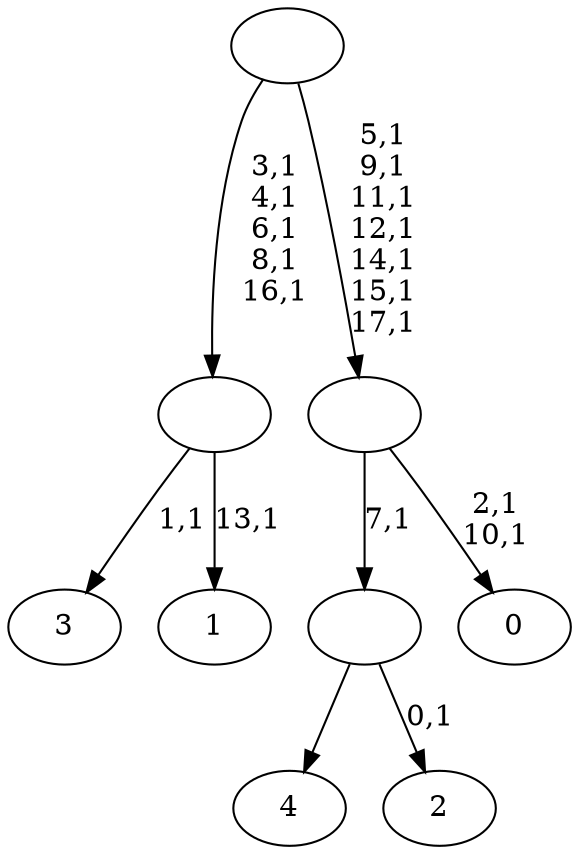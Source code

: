 digraph T {
	23 [label="4"]
	22 [label="3"]
	20 [label="2"]
	18 [label=""]
	17 [label="1"]
	15 [label=""]
	10 [label="0"]
	7 [label=""]
	0 [label=""]
	18 -> 20 [label="0,1"]
	18 -> 23 [label=""]
	15 -> 17 [label="13,1"]
	15 -> 22 [label="1,1"]
	7 -> 10 [label="2,1\n10,1"]
	7 -> 18 [label="7,1"]
	0 -> 7 [label="5,1\n9,1\n11,1\n12,1\n14,1\n15,1\n17,1"]
	0 -> 15 [label="3,1\n4,1\n6,1\n8,1\n16,1"]
}
